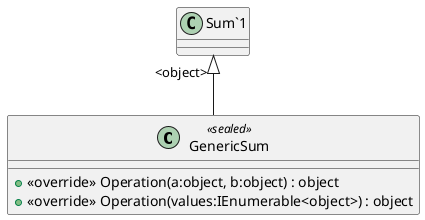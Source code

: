 @startuml
class GenericSum <<sealed>> {
    + <<override>> Operation(a:object, b:object) : object
    + <<override>> Operation(values:IEnumerable<object>) : object
}
"Sum`1" "<object>" <|-- GenericSum
@enduml
